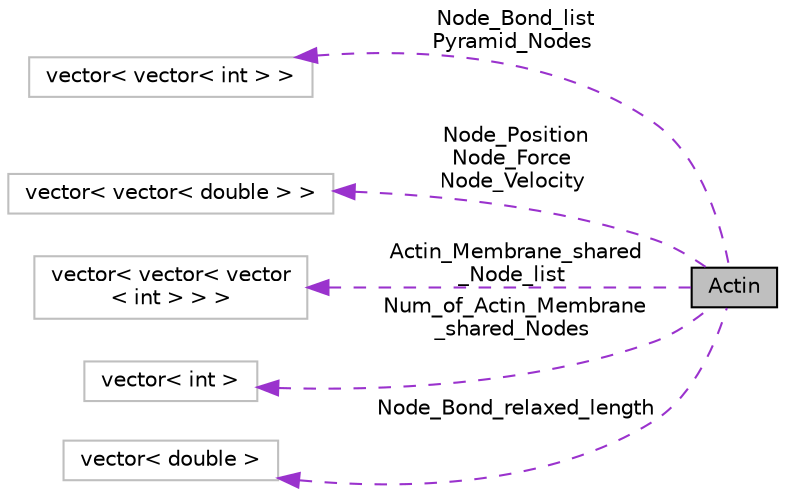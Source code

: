 digraph "Actin"
{
  edge [fontname="Helvetica",fontsize="10",labelfontname="Helvetica",labelfontsize="10"];
  node [fontname="Helvetica",fontsize="10",shape=record];
  rankdir="LR";
  Node1 [label="Actin",height=0.2,width=0.4,color="black", fillcolor="grey75", style="filled", fontcolor="black"];
  Node2 -> Node1 [dir="back",color="darkorchid3",fontsize="10",style="dashed",label=" Node_Bond_list\nPyramid_Nodes" ,fontname="Helvetica"];
  Node2 [label="vector\< vector\< int \> \>",height=0.2,width=0.4,color="grey75", fillcolor="white", style="filled"];
  Node3 -> Node1 [dir="back",color="darkorchid3",fontsize="10",style="dashed",label=" Node_Position\nNode_Force\nNode_Velocity" ,fontname="Helvetica"];
  Node3 [label="vector\< vector\< double \> \>",height=0.2,width=0.4,color="grey75", fillcolor="white", style="filled"];
  Node4 -> Node1 [dir="back",color="darkorchid3",fontsize="10",style="dashed",label=" Actin_Membrane_shared\l_Node_list" ,fontname="Helvetica"];
  Node4 [label="vector\< vector\< vector\l\< int \> \> \>",height=0.2,width=0.4,color="grey75", fillcolor="white", style="filled"];
  Node5 -> Node1 [dir="back",color="darkorchid3",fontsize="10",style="dashed",label=" Num_of_Actin_Membrane\l_shared_Nodes" ,fontname="Helvetica"];
  Node5 [label="vector\< int \>",height=0.2,width=0.4,color="grey75", fillcolor="white", style="filled"];
  Node6 -> Node1 [dir="back",color="darkorchid3",fontsize="10",style="dashed",label=" Node_Bond_relaxed_length" ,fontname="Helvetica"];
  Node6 [label="vector\< double \>",height=0.2,width=0.4,color="grey75", fillcolor="white", style="filled"];
}

